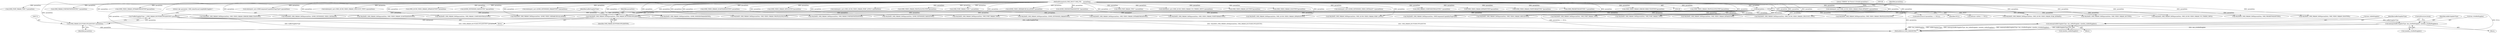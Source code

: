 digraph "0_Android_560ccdb509a7b86186fac0fce1b25bd9a3e6a6e8_5@pointer" {
"1000712" [label="(Call,*bufferSupplierType = (OMX_PARAM_BUFFERSUPPLIERTYPE*) paramData)"];
"1000714" [label="(Call,(OMX_PARAM_BUFFERSUPPLIERTYPE*) paramData)"];
"1000708" [label="(Call,VALIDATE_OMX_PARAM_DATA(paramData, OMX_PARAM_BUFFERSUPPLIERTYPE))"];
"1000138" [label="(Call,paramData == NULL)"];
"1000109" [label="(MethodParameterIn,OMX_INOUT OMX_PTR     paramData)"];
"1000728" [label="(Call,memcpy(bufferSupplierType, &m_sInBufSupplier, sizeof(m_sInBufSupplier)))"];
"1000744" [label="(Call,memcpy(bufferSupplierType, &m_sOutBufSupplier, sizeof(m_sOutBufSupplier)))"];
"1000716" [label="(Identifier,paramData)"];
"1000586" [label="(Call,(OMX_VIDEO_PARAM_PROFILELEVELTYPE*)paramData)"];
"1000743" [label="(Block,)"];
"1000714" [label="(Call,(OMX_PARAM_BUFFERSUPPLIERTYPE*) paramData)"];
"1000139" [label="(Identifier,paramData)"];
"1000708" [label="(Call,VALIDATE_OMX_PARAM_DATA(paramData, OMX_PARAM_BUFFERSUPPLIERTYPE))"];
"1000325" [label="(Call,(OMX_VIDEO_PARAM_PORTFORMATTYPE *)paramData)"];
"1000694" [label="(Call,(OMX_PRIORITYMGMTTYPE *) paramData)"];
"1000728" [label="(Call,memcpy(bufferSupplierType, &m_sInBufSupplier, sizeof(m_sInBufSupplier)))"];
"1000806" [label="(Call,(OMX_VIDEO_PARAM_ERRORCORRECTIONTYPE*)paramData)"];
"1001388" [label="(Call,reinterpret_cast<OMX_QCOM_VIDEO_PARAM_PEAK_BITRATE*>(paramData))"];
"1000707" [label="(Block,)"];
"1000867" [label="(Call,VALIDATE_OMX_PARAM_DATA(paramData, OMXComponentCapabilityFlagsType))"];
"1000730" [label="(Call,&m_sInBufSupplier)"];
"1000800" [label="(Call,VALIDATE_OMX_PARAM_DATA(paramData, OMX_VIDEO_PARAM_ERRORCORRECTIONTYPE))"];
"1000626" [label="(Call,(OMX_PORT_PARAM_TYPE *) paramData)"];
"1001416" [label="(Call,VALIDATE_OMX_PARAM_DATA(paramData, QOMX_EXTNINDEX_VIDEO_INITIALQP))"];
"1000159" [label="(Call,(OMX_PARAM_PORTDEFINITIONTYPE *) paramData)"];
"1000760" [label="(Call,VALIDATE_OMX_PARAM_DATA(paramData, OMX_VIDEO_PARAM_QUANTIZATIONTYPE))"];
"1000732" [label="(Call,sizeof(m_sInBufSupplier))"];
"1000841" [label="(Call,(OMX_VIDEO_PARAM_INTRAREFRESHTYPE*)paramData)"];
"1000649" [label="(Call,VALIDATE_OMX_PARAM_DATA(paramData, OMX_PARAM_COMPONENTROLETYPE))"];
"1001291" [label="(Call,VALIDATE_OMX_PARAM_DATA(paramData, QOMX_VIDEO_HIERARCHICALLAYERS))"];
"1000926" [label="(Call,VALIDATE_OMX_PARAM_DATA(paramData, QOMX_INDEXEXTRADATATYPE))"];
"1000748" [label="(Call,sizeof(m_sOutBufSupplier))"];
"1000873" [label="(Call,reinterpret_cast<OMXComponentCapabilityFlagsType*>(paramData))"];
"1000580" [label="(Call,VALIDATE_OMX_PARAM_DATA(paramData, OMX_VIDEO_PARAM_PROFILELEVELTYPE))"];
"1001142" [label="(Call,reinterpret_cast<OMX_QCOM_VIDEO_PARAM_LTRCOUNT_TYPE*>(paramData))"];
"1000727" [label="(Block,)"];
"1000153" [label="(Call,VALIDATE_OMX_PARAM_DATA(paramData, OMX_PARAM_PORTDEFINITIONTYPE))"];
"1000786" [label="(Call,(OMX_QCOM_VIDEO_PARAM_QPRANGETYPE*) paramData)"];
"1001071" [label="(Call,(QOMX_EXTNINDEX_RANGETYPE *)paramData)"];
"1000712" [label="(Call,*bufferSupplierType = (OMX_PARAM_BUFFERSUPPLIERTYPE*) paramData)"];
"1001063" [label="(Call,VALIDATE_OMX_PARAM_DATA(paramData, QOMX_EXTNINDEX_RANGETYPE))"];
"1001162" [label="(Call,reinterpret_cast<QOMX_EXTNINDEX_PARAMTYPE*>(paramData))"];
"1000620" [label="(Call,VALIDATE_OMX_PARAM_DATA(paramData, OMX_PORT_PARAM_TYPE))"];
"1000109" [label="(MethodParameterIn,OMX_INOUT OMX_PTR     paramData)"];
"1000710" [label="(Identifier,OMX_PARAM_BUFFERSUPPLIERTYPE)"];
"1000718" [label="(Literal,\"get_parameter: OMX_IndexParamCompBufferSupplier\")"];
"1000137" [label="(ControlStructure,if (paramData == NULL))"];
"1001154" [label="(Call,VALIDATE_OMX_PARAM_DATA(paramData, QOMX_EXTNINDEX_PARAMTYPE))"];
"1000319" [label="(Call,VALIDATE_OMX_PARAM_DATA(paramData, OMX_VIDEO_PARAM_PORTFORMATTYPE))"];
"1000780" [label="(Call,VALIDATE_OMX_PARAM_DATA(paramData, OMX_QCOM_VIDEO_PARAM_QPRANGETYPE))"];
"1001311" [label="(Call,VALIDATE_OMX_PARAM_DATA(paramData, OMX_QCOM_VIDEO_PARAM_PERF_LEVEL))"];
"1000444" [label="(Call,VALIDATE_OMX_PARAM_DATA(paramData, OMX_VIDEO_PARAM_MPEG4TYPE))"];
"1000600" [label="(Call,VALIDATE_OMX_PARAM_DATA(paramData, OMX_PORT_PARAM_TYPE))"];
"1000299" [label="(Call,VALIDATE_OMX_PARAM_DATA(paramData, OMX_PORT_PARAM_TYPE))"];
"1000744" [label="(Call,memcpy(bufferSupplierType, &m_sOutBufSupplier, sizeof(m_sOutBufSupplier)))"];
"1000766" [label="(Call,(OMX_VIDEO_PARAM_QUANTIZATIONTYPE*) paramData)"];
"1000408" [label="(Call,VALIDATE_OMX_PARAM_DATA(paramData, OMX_VIDEO_PARAM_BITRATETYPE))"];
"1000729" [label="(Identifier,bufferSupplierType)"];
"1000140" [label="(Identifier,NULL)"];
"1000450" [label="(Call,(OMX_VIDEO_PARAM_MPEG4TYPE*)paramData)"];
"1001318" [label="(Call,reinterpret_cast<OMX_QCOM_VIDEO_PARAM_PERF_LEVEL*>(paramData))"];
"1001134" [label="(Call,VALIDATE_OMX_PARAM_DATA(paramData, OMX_QCOM_VIDEO_PARAM_LTRCOUNT_TYPE))"];
"1001166" [label="(Call,pParam->pData == NULL)"];
"1000544" [label="(Call,VALIDATE_OMX_PARAM_DATA(paramData, OMX_VIDEO_PARAM_PROFILELEVELTYPE))"];
"1000550" [label="(Call,(OMX_VIDEO_PARAM_PROFILELEVELTYPE*)paramData)"];
"1000305" [label="(Call,(OMX_PORT_PARAM_TYPE *) paramData)"];
"1000138" [label="(Call,paramData == NULL)"];
"1000757" [label="(ControlStructure,break;)"];
"1001444" [label="(MethodReturn,OMX_ERRORTYPE)"];
"1000745" [label="(Identifier,bufferSupplierType)"];
"1001381" [label="(Call,VALIDATE_OMX_PARAM_DATA(paramData, OMX_QCOM_VIDEO_PARAM_PEAK_BITRATE))"];
"1001297" [label="(Call,(QOMX_VIDEO_HIERARCHICALLAYERS*) paramData)"];
"1000934" [label="(Call,(QOMX_INDEXEXTRADATATYPE *)paramData)"];
"1000484" [label="(Call,VALIDATE_OMX_PARAM_DATA(paramData, OMX_VIDEO_PARAM_AVCTYPE))"];
"1000606" [label="(Call,(OMX_PORT_PARAM_TYPE *) paramData)"];
"1001353" [label="(Call,reinterpret_cast<OMX_QCOM_VIDEO_PARAM_VUI_TIMING_INFO*>(paramData))"];
"1000490" [label="(Call,(OMX_VIDEO_PARAM_AVCTYPE*)paramData)"];
"1000746" [label="(Call,&m_sOutBufSupplier)"];
"1001346" [label="(Call,VALIDATE_OMX_PARAM_DATA(paramData, OMX_QCOM_VIDEO_PARAM_VUI_TIMING_INFO))"];
"1000688" [label="(Call,VALIDATE_OMX_PARAM_DATA(paramData, OMX_PRIORITYMGMTTYPE))"];
"1000470" [label="(Call,(OMX_VIDEO_PARAM_H263TYPE*)paramData)"];
"1000464" [label="(Call,VALIDATE_OMX_PARAM_DATA(paramData, OMX_VIDEO_PARAM_H263TYPE))"];
"1001422" [label="(Call,reinterpret_cast<QOMX_EXTNINDEX_VIDEO_INITIALQP *>(paramData))"];
"1000713" [label="(Identifier,bufferSupplierType)"];
"1000143" [label="(Literal,\"ERROR: Get Param in Invalid paramData\")"];
"1000835" [label="(Call,VALIDATE_OMX_PARAM_DATA(paramData, OMX_VIDEO_PARAM_INTRAREFRESHTYPE))"];
"1000655" [label="(Call,(OMX_PARAM_COMPONENTROLETYPE *) paramData)"];
"1000709" [label="(Identifier,paramData)"];
"1000414" [label="(Call,(OMX_VIDEO_PARAM_BITRATETYPE*)paramData)"];
"1000712" -> "1000707"  [label="AST: "];
"1000712" -> "1000714"  [label="CFG: "];
"1000713" -> "1000712"  [label="AST: "];
"1000714" -> "1000712"  [label="AST: "];
"1000718" -> "1000712"  [label="CFG: "];
"1000712" -> "1001444"  [label="DDG: (OMX_PARAM_BUFFERSUPPLIERTYPE*) paramData"];
"1000712" -> "1001444"  [label="DDG: bufferSupplierType"];
"1000714" -> "1000712"  [label="DDG: paramData"];
"1000712" -> "1000728"  [label="DDG: bufferSupplierType"];
"1000712" -> "1000744"  [label="DDG: bufferSupplierType"];
"1000714" -> "1000716"  [label="CFG: "];
"1000715" -> "1000714"  [label="AST: "];
"1000716" -> "1000714"  [label="AST: "];
"1000714" -> "1001444"  [label="DDG: paramData"];
"1000708" -> "1000714"  [label="DDG: paramData"];
"1000109" -> "1000714"  [label="DDG: paramData"];
"1000708" -> "1000707"  [label="AST: "];
"1000708" -> "1000710"  [label="CFG: "];
"1000709" -> "1000708"  [label="AST: "];
"1000710" -> "1000708"  [label="AST: "];
"1000713" -> "1000708"  [label="CFG: "];
"1000708" -> "1001444"  [label="DDG: VALIDATE_OMX_PARAM_DATA(paramData, OMX_PARAM_BUFFERSUPPLIERTYPE)"];
"1000708" -> "1001444"  [label="DDG: OMX_PARAM_BUFFERSUPPLIERTYPE"];
"1000138" -> "1000708"  [label="DDG: paramData"];
"1000109" -> "1000708"  [label="DDG: paramData"];
"1000138" -> "1000137"  [label="AST: "];
"1000138" -> "1000140"  [label="CFG: "];
"1000139" -> "1000138"  [label="AST: "];
"1000140" -> "1000138"  [label="AST: "];
"1000143" -> "1000138"  [label="CFG: "];
"1000148" -> "1000138"  [label="CFG: "];
"1000138" -> "1001444"  [label="DDG: paramData"];
"1000138" -> "1001444"  [label="DDG: NULL"];
"1000138" -> "1001444"  [label="DDG: paramData == NULL"];
"1000109" -> "1000138"  [label="DDG: paramData"];
"1000138" -> "1000153"  [label="DDG: paramData"];
"1000138" -> "1000299"  [label="DDG: paramData"];
"1000138" -> "1000319"  [label="DDG: paramData"];
"1000138" -> "1000408"  [label="DDG: paramData"];
"1000138" -> "1000444"  [label="DDG: paramData"];
"1000138" -> "1000464"  [label="DDG: paramData"];
"1000138" -> "1000484"  [label="DDG: paramData"];
"1000138" -> "1000544"  [label="DDG: paramData"];
"1000138" -> "1000580"  [label="DDG: paramData"];
"1000138" -> "1000600"  [label="DDG: paramData"];
"1000138" -> "1000620"  [label="DDG: paramData"];
"1000138" -> "1000649"  [label="DDG: paramData"];
"1000138" -> "1000688"  [label="DDG: paramData"];
"1000138" -> "1000760"  [label="DDG: paramData"];
"1000138" -> "1000780"  [label="DDG: paramData"];
"1000138" -> "1000800"  [label="DDG: paramData"];
"1000138" -> "1000835"  [label="DDG: paramData"];
"1000138" -> "1000867"  [label="DDG: paramData"];
"1000138" -> "1000926"  [label="DDG: paramData"];
"1000138" -> "1001063"  [label="DDG: paramData"];
"1000138" -> "1001134"  [label="DDG: paramData"];
"1000138" -> "1001154"  [label="DDG: paramData"];
"1000138" -> "1001166"  [label="DDG: NULL"];
"1000138" -> "1001291"  [label="DDG: paramData"];
"1000138" -> "1001311"  [label="DDG: paramData"];
"1000138" -> "1001346"  [label="DDG: paramData"];
"1000138" -> "1001381"  [label="DDG: paramData"];
"1000138" -> "1001416"  [label="DDG: paramData"];
"1000109" -> "1000106"  [label="AST: "];
"1000109" -> "1001444"  [label="DDG: paramData"];
"1000109" -> "1000153"  [label="DDG: paramData"];
"1000109" -> "1000159"  [label="DDG: paramData"];
"1000109" -> "1000299"  [label="DDG: paramData"];
"1000109" -> "1000305"  [label="DDG: paramData"];
"1000109" -> "1000319"  [label="DDG: paramData"];
"1000109" -> "1000325"  [label="DDG: paramData"];
"1000109" -> "1000408"  [label="DDG: paramData"];
"1000109" -> "1000414"  [label="DDG: paramData"];
"1000109" -> "1000444"  [label="DDG: paramData"];
"1000109" -> "1000450"  [label="DDG: paramData"];
"1000109" -> "1000464"  [label="DDG: paramData"];
"1000109" -> "1000470"  [label="DDG: paramData"];
"1000109" -> "1000484"  [label="DDG: paramData"];
"1000109" -> "1000490"  [label="DDG: paramData"];
"1000109" -> "1000544"  [label="DDG: paramData"];
"1000109" -> "1000550"  [label="DDG: paramData"];
"1000109" -> "1000580"  [label="DDG: paramData"];
"1000109" -> "1000586"  [label="DDG: paramData"];
"1000109" -> "1000600"  [label="DDG: paramData"];
"1000109" -> "1000606"  [label="DDG: paramData"];
"1000109" -> "1000620"  [label="DDG: paramData"];
"1000109" -> "1000626"  [label="DDG: paramData"];
"1000109" -> "1000649"  [label="DDG: paramData"];
"1000109" -> "1000655"  [label="DDG: paramData"];
"1000109" -> "1000688"  [label="DDG: paramData"];
"1000109" -> "1000694"  [label="DDG: paramData"];
"1000109" -> "1000760"  [label="DDG: paramData"];
"1000109" -> "1000766"  [label="DDG: paramData"];
"1000109" -> "1000780"  [label="DDG: paramData"];
"1000109" -> "1000786"  [label="DDG: paramData"];
"1000109" -> "1000800"  [label="DDG: paramData"];
"1000109" -> "1000806"  [label="DDG: paramData"];
"1000109" -> "1000835"  [label="DDG: paramData"];
"1000109" -> "1000841"  [label="DDG: paramData"];
"1000109" -> "1000867"  [label="DDG: paramData"];
"1000109" -> "1000873"  [label="DDG: paramData"];
"1000109" -> "1000926"  [label="DDG: paramData"];
"1000109" -> "1000934"  [label="DDG: paramData"];
"1000109" -> "1001063"  [label="DDG: paramData"];
"1000109" -> "1001071"  [label="DDG: paramData"];
"1000109" -> "1001134"  [label="DDG: paramData"];
"1000109" -> "1001142"  [label="DDG: paramData"];
"1000109" -> "1001154"  [label="DDG: paramData"];
"1000109" -> "1001162"  [label="DDG: paramData"];
"1000109" -> "1001291"  [label="DDG: paramData"];
"1000109" -> "1001297"  [label="DDG: paramData"];
"1000109" -> "1001311"  [label="DDG: paramData"];
"1000109" -> "1001318"  [label="DDG: paramData"];
"1000109" -> "1001346"  [label="DDG: paramData"];
"1000109" -> "1001353"  [label="DDG: paramData"];
"1000109" -> "1001381"  [label="DDG: paramData"];
"1000109" -> "1001388"  [label="DDG: paramData"];
"1000109" -> "1001416"  [label="DDG: paramData"];
"1000109" -> "1001422"  [label="DDG: paramData"];
"1000728" -> "1000727"  [label="AST: "];
"1000728" -> "1000732"  [label="CFG: "];
"1000729" -> "1000728"  [label="AST: "];
"1000730" -> "1000728"  [label="AST: "];
"1000732" -> "1000728"  [label="AST: "];
"1000757" -> "1000728"  [label="CFG: "];
"1000728" -> "1001444"  [label="DDG: &m_sInBufSupplier"];
"1000728" -> "1001444"  [label="DDG: bufferSupplierType"];
"1000728" -> "1001444"  [label="DDG: memcpy(bufferSupplierType, &m_sInBufSupplier, sizeof(m_sInBufSupplier))"];
"1000744" -> "1000743"  [label="AST: "];
"1000744" -> "1000748"  [label="CFG: "];
"1000745" -> "1000744"  [label="AST: "];
"1000746" -> "1000744"  [label="AST: "];
"1000748" -> "1000744"  [label="AST: "];
"1000757" -> "1000744"  [label="CFG: "];
"1000744" -> "1001444"  [label="DDG: memcpy(bufferSupplierType, &m_sOutBufSupplier, sizeof(m_sOutBufSupplier))"];
"1000744" -> "1001444"  [label="DDG: bufferSupplierType"];
"1000744" -> "1001444"  [label="DDG: &m_sOutBufSupplier"];
}
